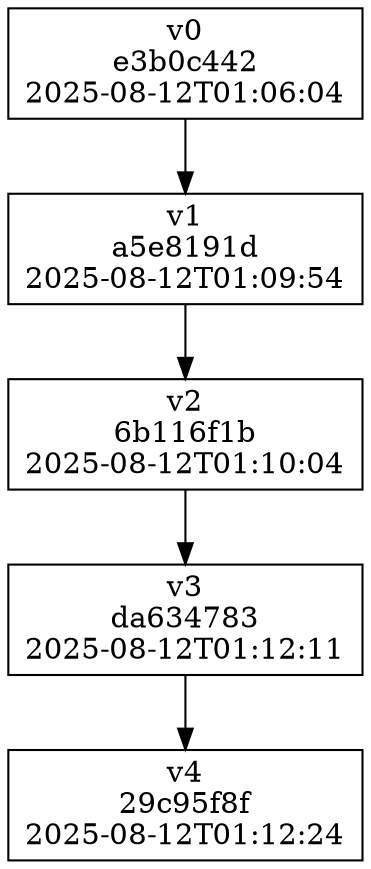 digraph versions {
  rankdir=TB;
  node [shape=box];
  "e3b0c44298fc" [label="v0\ne3b0c442\n2025-08-12T01:06:04"];
  "a5e8191d29f0" [label="v1\na5e8191d\n2025-08-12T01:09:54"];
  "e3b0c44298fc" -> "a5e8191d29f0";
  "6b116f1b4a51" [label="v2\n6b116f1b\n2025-08-12T01:10:04"];
  "a5e8191d29f0" -> "6b116f1b4a51";
  "da63478384dc" [label="v3\nda634783\n2025-08-12T01:12:11"];
  "6b116f1b4a51" -> "da63478384dc";
  "29c95f8f89f4" [label="v4\n29c95f8f\n2025-08-12T01:12:24"];
  "da63478384dc" -> "29c95f8f89f4";
}